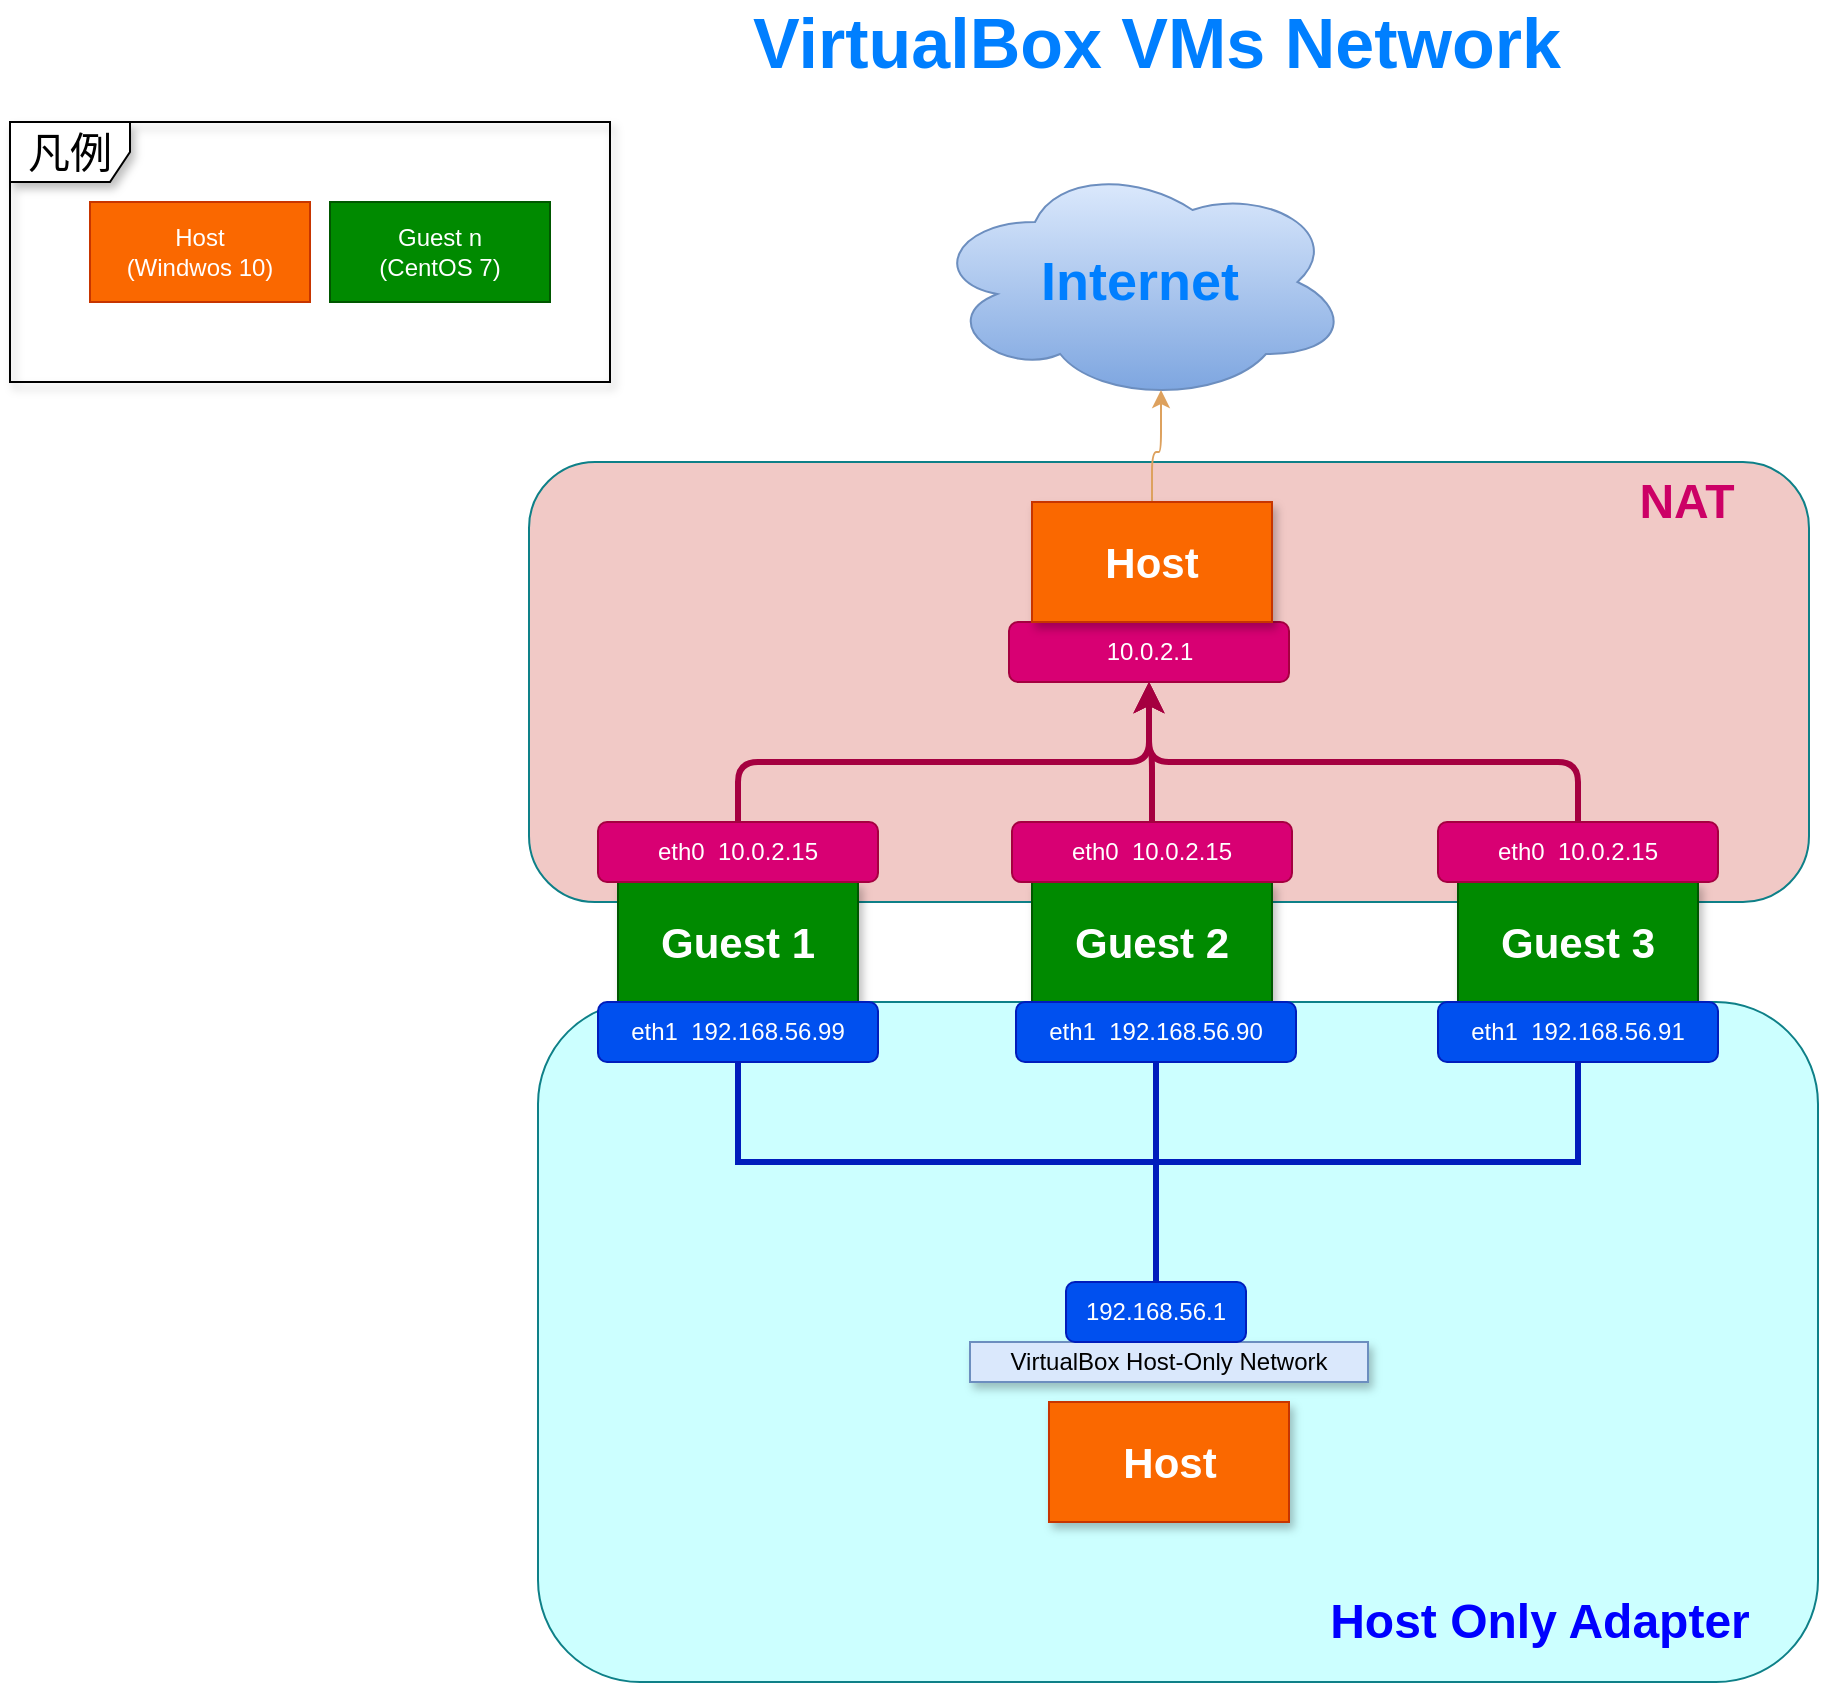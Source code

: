 <mxfile version="13.6.2" type="device"><diagram id="Sh_OKx0pb-8wMiVuvMU4" name="Page-1"><mxGraphModel dx="2069" dy="710" grid="1" gridSize="10" guides="1" tooltips="1" connect="1" arrows="1" fold="1" page="1" pageScale="1" pageWidth="827" pageHeight="1169" math="0" shadow="0"><root><mxCell id="0"/><mxCell id="1" parent="0"/><mxCell id="nQJVqRb3iEHUbZM-ZsHI-28" value="" style="rounded=1;whiteSpace=wrap;html=1;sketch=0;strokeColor=#0e8088;fillColor=#CCFFFF;" vertex="1" parent="1"><mxGeometry x="-526" y="520" width="640" height="340" as="geometry"/></mxCell><mxCell id="nQJVqRb3iEHUbZM-ZsHI-26" value="" style="rounded=1;whiteSpace=wrap;html=1;sketch=0;strokeColor=#0e8088;fillColor=#F1C9C6;" vertex="1" parent="1"><mxGeometry x="-530.5" y="250" width="640" height="220" as="geometry"/></mxCell><mxCell id="kJWVcEFWuxZWv3H3mxx6-1" value="Guest 1" style="rounded=0;whiteSpace=wrap;html=1;fillColor=#008a00;strokeColor=#005700;fontColor=#ffffff;shadow=1;fontStyle=1;fontSize=21;" parent="1" vertex="1"><mxGeometry x="-486" y="460" width="120" height="60" as="geometry"/></mxCell><mxCell id="kJWVcEFWuxZWv3H3mxx6-2" value="Guest 2" style="rounded=0;whiteSpace=wrap;html=1;fillColor=#008a00;strokeColor=#005700;fontColor=#ffffff;shadow=1;fontStyle=1;fontSize=21;" parent="1" vertex="1"><mxGeometry x="-279" y="460" width="120" height="60" as="geometry"/></mxCell><mxCell id="kJWVcEFWuxZWv3H3mxx6-3" value="Guest 3" style="rounded=0;whiteSpace=wrap;html=1;fillColor=#008a00;strokeColor=#005700;fontColor=#ffffff;shadow=1;fontStyle=1;fontSize=21;" parent="1" vertex="1"><mxGeometry x="-66" y="460" width="120" height="60" as="geometry"/></mxCell><mxCell id="nQJVqRb3iEHUbZM-ZsHI-9" style="edgeStyle=orthogonalEdgeStyle;rounded=0;sketch=0;orthogonalLoop=1;jettySize=auto;html=1;strokeColor=#001DBC;fillColor=#0050ef;fontColor=#5C5C5C;endArrow=none;endFill=0;strokeWidth=3;" edge="1" parent="1" source="jer3IZCVsSoJFhZgGIa9-3" target="jer3IZCVsSoJFhZgGIa9-2"><mxGeometry relative="1" as="geometry"><Array as="points"><mxPoint x="-426" y="600"/><mxPoint x="-217" y="600"/></Array></mxGeometry></mxCell><mxCell id="jer3IZCVsSoJFhZgGIa9-3" value="eth1&amp;nbsp; 192.168.56.99" style="rounded=1;whiteSpace=wrap;html=1;fillColor=#0050ef;strokeColor=#001DBC;fontColor=#ffffff;" vertex="1" parent="1"><mxGeometry x="-496" y="520" width="140" height="30" as="geometry"/></mxCell><mxCell id="nQJVqRb3iEHUbZM-ZsHI-10" style="edgeStyle=orthogonalEdgeStyle;rounded=0;sketch=0;orthogonalLoop=1;jettySize=auto;html=1;strokeColor=#001DBC;fillColor=#0050ef;fontColor=#5C5C5C;endArrow=none;endFill=0;strokeWidth=3;" edge="1" parent="1" source="jer3IZCVsSoJFhZgGIa9-6"><mxGeometry relative="1" as="geometry"><mxPoint x="-217" y="660" as="targetPoint"/></mxGeometry></mxCell><mxCell id="jer3IZCVsSoJFhZgGIa9-6" value="eth1&amp;nbsp; 192.168.56.90" style="rounded=1;whiteSpace=wrap;html=1;fillColor=#0050ef;strokeColor=#001DBC;fontColor=#ffffff;" vertex="1" parent="1"><mxGeometry x="-287" y="520" width="140" height="30" as="geometry"/></mxCell><mxCell id="nQJVqRb3iEHUbZM-ZsHI-11" style="edgeStyle=orthogonalEdgeStyle;rounded=0;sketch=0;orthogonalLoop=1;jettySize=auto;html=1;strokeColor=#001DBC;fillColor=#0050ef;fontColor=#5C5C5C;endArrow=none;endFill=0;strokeWidth=3;" edge="1" parent="1" source="jer3IZCVsSoJFhZgGIa9-7" target="jer3IZCVsSoJFhZgGIa9-2"><mxGeometry relative="1" as="geometry"><Array as="points"><mxPoint x="-6" y="600"/><mxPoint x="-217" y="600"/></Array></mxGeometry></mxCell><mxCell id="jer3IZCVsSoJFhZgGIa9-7" value="eth1&amp;nbsp; 192.168.56.91" style="rounded=1;whiteSpace=wrap;html=1;fillColor=#0050ef;strokeColor=#001DBC;fontColor=#ffffff;" vertex="1" parent="1"><mxGeometry x="-76" y="520" width="140" height="30" as="geometry"/></mxCell><mxCell id="nQJVqRb3iEHUbZM-ZsHI-2" value="Host" style="rounded=0;whiteSpace=wrap;html=1;fillColor=#fa6800;strokeColor=#C73500;fontColor=#ffffff;shadow=1;fontStyle=1;fontSize=21;" vertex="1" parent="1"><mxGeometry x="-270.5" y="720" width="120" height="60" as="geometry"/></mxCell><mxCell id="nQJVqRb3iEHUbZM-ZsHI-12" value="" style="group" vertex="1" connectable="0" parent="1"><mxGeometry x="-310" y="660" width="199" height="50" as="geometry"/></mxCell><mxCell id="jer3IZCVsSoJFhZgGIa9-1" value="VirtualBox Host-Only Network" style="rounded=0;whiteSpace=wrap;html=1;fillColor=#dae8fc;strokeColor=#6c8ebf;shadow=1;" vertex="1" parent="nQJVqRb3iEHUbZM-ZsHI-12"><mxGeometry y="30" width="199" height="20" as="geometry"/></mxCell><mxCell id="jer3IZCVsSoJFhZgGIa9-2" value="192.168.56.1" style="rounded=1;whiteSpace=wrap;html=1;fillColor=#0050ef;strokeColor=#001DBC;fontColor=#ffffff;" vertex="1" parent="nQJVqRb3iEHUbZM-ZsHI-12"><mxGeometry x="48" width="90" height="30" as="geometry"/></mxCell><mxCell id="nQJVqRb3iEHUbZM-ZsHI-23" style="edgeStyle=orthogonalEdgeStyle;curved=0;rounded=1;sketch=0;orthogonalLoop=1;jettySize=auto;html=1;entryX=0.5;entryY=1;entryDx=0;entryDy=0;strokeColor=#A50040;fillColor=#d80073;fontColor=#FEFAE0;strokeWidth=3;" edge="1" parent="1" source="nQJVqRb3iEHUbZM-ZsHI-15" target="nQJVqRb3iEHUbZM-ZsHI-18"><mxGeometry relative="1" as="geometry"><Array as="points"><mxPoint x="-426" y="400"/><mxPoint x="-220" y="400"/></Array></mxGeometry></mxCell><mxCell id="nQJVqRb3iEHUbZM-ZsHI-15" value="eth0&amp;nbsp; 10.0.2.15" style="rounded=1;whiteSpace=wrap;html=1;fillColor=#d80073;strokeColor=#A50040;fontColor=#ffffff;" vertex="1" parent="1"><mxGeometry x="-496" y="430" width="140" height="30" as="geometry"/></mxCell><mxCell id="nQJVqRb3iEHUbZM-ZsHI-24" style="edgeStyle=orthogonalEdgeStyle;curved=0;rounded=1;sketch=0;orthogonalLoop=1;jettySize=auto;html=1;entryX=0.5;entryY=1;entryDx=0;entryDy=0;strokeColor=#A50040;fillColor=#d80073;fontColor=#FEFAE0;strokeWidth=3;" edge="1" parent="1" source="nQJVqRb3iEHUbZM-ZsHI-16" target="nQJVqRb3iEHUbZM-ZsHI-18"><mxGeometry relative="1" as="geometry"/></mxCell><mxCell id="nQJVqRb3iEHUbZM-ZsHI-16" value="eth0&amp;nbsp; 10.0.2.15" style="rounded=1;whiteSpace=wrap;html=1;fillColor=#d80073;strokeColor=#A50040;fontColor=#ffffff;" vertex="1" parent="1"><mxGeometry x="-289" y="430" width="140" height="30" as="geometry"/></mxCell><mxCell id="nQJVqRb3iEHUbZM-ZsHI-25" style="edgeStyle=orthogonalEdgeStyle;curved=0;rounded=1;sketch=0;orthogonalLoop=1;jettySize=auto;html=1;entryX=0.5;entryY=1;entryDx=0;entryDy=0;strokeColor=#A50040;fillColor=#d80073;fontColor=#FEFAE0;strokeWidth=3;" edge="1" parent="1" source="nQJVqRb3iEHUbZM-ZsHI-17" target="nQJVqRb3iEHUbZM-ZsHI-18"><mxGeometry relative="1" as="geometry"><Array as="points"><mxPoint x="-6" y="400"/><mxPoint x="-220" y="400"/></Array></mxGeometry></mxCell><mxCell id="nQJVqRb3iEHUbZM-ZsHI-17" value="eth0&amp;nbsp; 10.0.2.15" style="rounded=1;whiteSpace=wrap;html=1;fillColor=#d80073;strokeColor=#A50040;fontColor=#ffffff;" vertex="1" parent="1"><mxGeometry x="-76" y="430" width="140" height="30" as="geometry"/></mxCell><mxCell id="nQJVqRb3iEHUbZM-ZsHI-18" value="10.0.2.1" style="rounded=1;whiteSpace=wrap;html=1;fillColor=#d80073;strokeColor=#A50040;fontColor=#ffffff;" vertex="1" parent="1"><mxGeometry x="-290.5" y="330" width="140" height="30" as="geometry"/></mxCell><mxCell id="nQJVqRb3iEHUbZM-ZsHI-19" value="" style="group" vertex="1" connectable="0" parent="1"><mxGeometry x="-790" y="80" width="300" height="130" as="geometry"/></mxCell><mxCell id="kJWVcEFWuxZWv3H3mxx6-4" value="Guest n&lt;br&gt;(CentOS 7)" style="rounded=0;whiteSpace=wrap;html=1;fillColor=#008a00;strokeColor=#005700;fontColor=#ffffff;" parent="nQJVqRb3iEHUbZM-ZsHI-19" vertex="1"><mxGeometry x="160" y="40" width="110" height="50" as="geometry"/></mxCell><mxCell id="nQJVqRb3iEHUbZM-ZsHI-4" value="Host&lt;br&gt;(Windwos 10)" style="rounded=0;whiteSpace=wrap;html=1;fillColor=#fa6800;strokeColor=#C73500;fontColor=#ffffff;" vertex="1" parent="nQJVqRb3iEHUbZM-ZsHI-19"><mxGeometry x="40" y="40" width="110" height="50" as="geometry"/></mxCell><mxCell id="nQJVqRb3iEHUbZM-ZsHI-5" value="凡例" style="shape=umlFrame;whiteSpace=wrap;html=1;shadow=1;fontSize=21;" vertex="1" parent="nQJVqRb3iEHUbZM-ZsHI-19"><mxGeometry width="300" height="130" as="geometry"/></mxCell><mxCell id="nQJVqRb3iEHUbZM-ZsHI-20" value="Internet" style="ellipse;shape=cloud;whiteSpace=wrap;html=1;rounded=0;sketch=0;gradientColor=#7ea6e0;fillColor=#dae8fc;strokeColor=#6c8ebf;fontSize=27;fontStyle=1;fontColor=#007FFF;" vertex="1" parent="1"><mxGeometry x="-330" y="100" width="210" height="120" as="geometry"/></mxCell><mxCell id="nQJVqRb3iEHUbZM-ZsHI-22" style="edgeStyle=orthogonalEdgeStyle;curved=0;rounded=1;sketch=0;orthogonalLoop=1;jettySize=auto;html=1;entryX=0.55;entryY=0.95;entryDx=0;entryDy=0;entryPerimeter=0;strokeColor=#DDA15E;fillColor=#BC6C25;fontColor=#FEFAE0;" edge="1" parent="1" source="nQJVqRb3iEHUbZM-ZsHI-21" target="nQJVqRb3iEHUbZM-ZsHI-20"><mxGeometry relative="1" as="geometry"/></mxCell><mxCell id="nQJVqRb3iEHUbZM-ZsHI-21" value="Host" style="rounded=0;whiteSpace=wrap;html=1;fillColor=#fa6800;strokeColor=#C73500;fontColor=#ffffff;shadow=1;fontStyle=1;fontSize=21;" vertex="1" parent="1"><mxGeometry x="-279" y="270" width="120" height="60" as="geometry"/></mxCell><mxCell id="nQJVqRb3iEHUbZM-ZsHI-27" value="Host Only Adapter" style="text;html=1;strokeColor=none;fillColor=none;align=center;verticalAlign=middle;whiteSpace=wrap;rounded=0;sketch=0;fontColor=#0000FF;fontSize=24;fontStyle=1" vertex="1" parent="1"><mxGeometry x="-140" y="810" width="230" height="40" as="geometry"/></mxCell><mxCell id="nQJVqRb3iEHUbZM-ZsHI-29" value="NAT" style="text;html=1;strokeColor=none;fillColor=none;align=center;verticalAlign=middle;whiteSpace=wrap;rounded=0;sketch=0;fontSize=24;fontStyle=1;fontColor=#CC0066;" vertex="1" parent="1"><mxGeometry x="10" y="250" width="77" height="40" as="geometry"/></mxCell><mxCell id="nQJVqRb3iEHUbZM-ZsHI-30" value="VirtualBox VMs Network" style="text;html=1;strokeColor=none;fillColor=none;align=center;verticalAlign=middle;whiteSpace=wrap;rounded=0;sketch=0;fontSize=35;fontColor=#007FFF;fontStyle=1" vertex="1" parent="1"><mxGeometry x="-458" y="20" width="483" height="40" as="geometry"/></mxCell></root></mxGraphModel></diagram></mxfile>